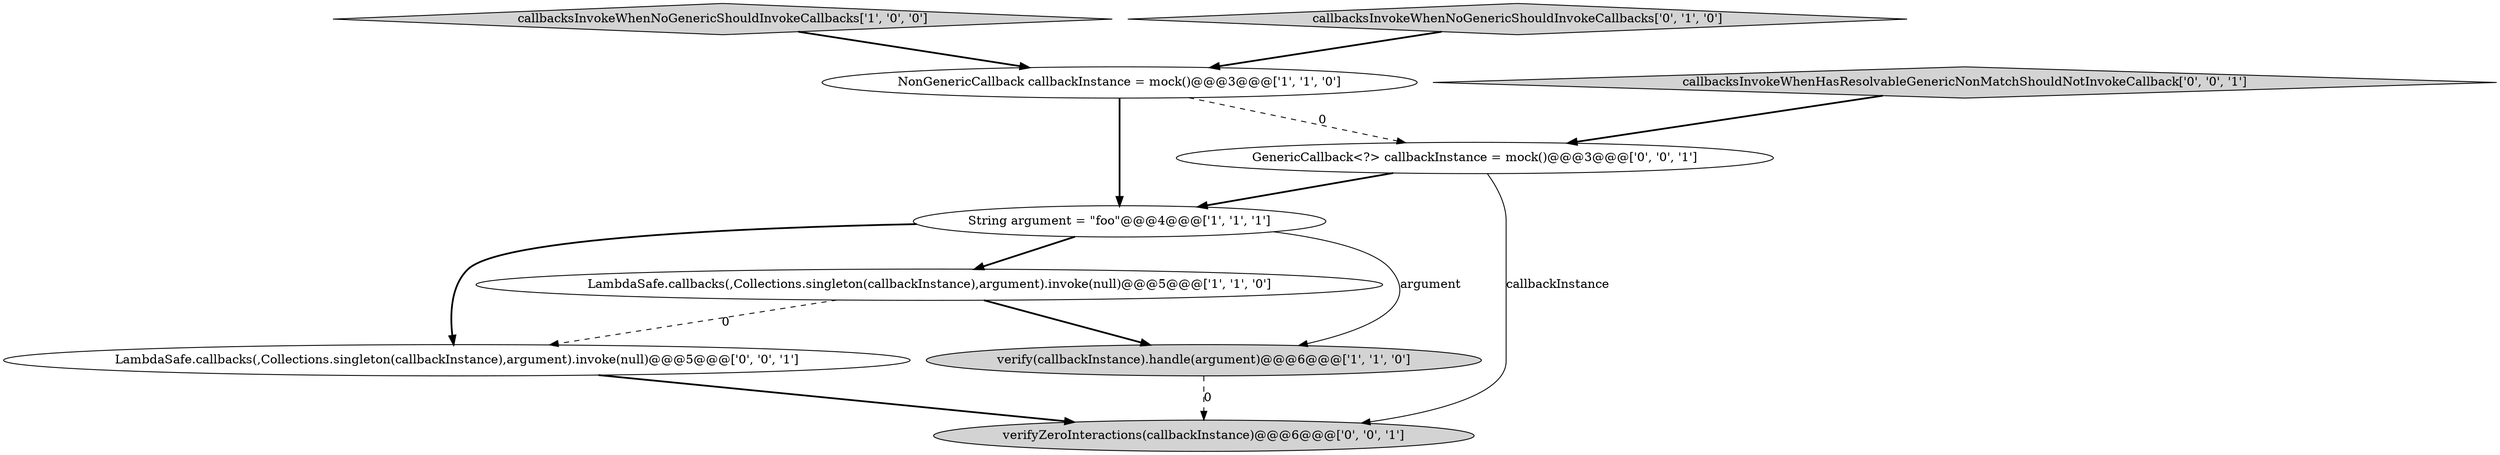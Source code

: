 digraph {
3 [style = filled, label = "callbacksInvokeWhenNoGenericShouldInvokeCallbacks['1', '0', '0']", fillcolor = lightgray, shape = diamond image = "AAA0AAABBB1BBB"];
5 [style = filled, label = "callbacksInvokeWhenNoGenericShouldInvokeCallbacks['0', '1', '0']", fillcolor = lightgray, shape = diamond image = "AAA0AAABBB2BBB"];
0 [style = filled, label = "String argument = \"foo\"@@@4@@@['1', '1', '1']", fillcolor = white, shape = ellipse image = "AAA0AAABBB1BBB"];
4 [style = filled, label = "LambdaSafe.callbacks(,Collections.singleton(callbackInstance),argument).invoke(null)@@@5@@@['1', '1', '0']", fillcolor = white, shape = ellipse image = "AAA0AAABBB1BBB"];
9 [style = filled, label = "verifyZeroInteractions(callbackInstance)@@@6@@@['0', '0', '1']", fillcolor = lightgray, shape = ellipse image = "AAA0AAABBB3BBB"];
1 [style = filled, label = "NonGenericCallback callbackInstance = mock()@@@3@@@['1', '1', '0']", fillcolor = white, shape = ellipse image = "AAA0AAABBB1BBB"];
2 [style = filled, label = "verify(callbackInstance).handle(argument)@@@6@@@['1', '1', '0']", fillcolor = lightgray, shape = ellipse image = "AAA0AAABBB1BBB"];
8 [style = filled, label = "LambdaSafe.callbacks(,Collections.singleton(callbackInstance),argument).invoke(null)@@@5@@@['0', '0', '1']", fillcolor = white, shape = ellipse image = "AAA0AAABBB3BBB"];
7 [style = filled, label = "GenericCallback<?> callbackInstance = mock()@@@3@@@['0', '0', '1']", fillcolor = white, shape = ellipse image = "AAA0AAABBB3BBB"];
6 [style = filled, label = "callbacksInvokeWhenHasResolvableGenericNonMatchShouldNotInvokeCallback['0', '0', '1']", fillcolor = lightgray, shape = diamond image = "AAA0AAABBB3BBB"];
5->1 [style = bold, label=""];
7->0 [style = bold, label=""];
1->0 [style = bold, label=""];
4->2 [style = bold, label=""];
1->7 [style = dashed, label="0"];
6->7 [style = bold, label=""];
3->1 [style = bold, label=""];
4->8 [style = dashed, label="0"];
0->4 [style = bold, label=""];
0->2 [style = solid, label="argument"];
7->9 [style = solid, label="callbackInstance"];
2->9 [style = dashed, label="0"];
0->8 [style = bold, label=""];
8->9 [style = bold, label=""];
}
